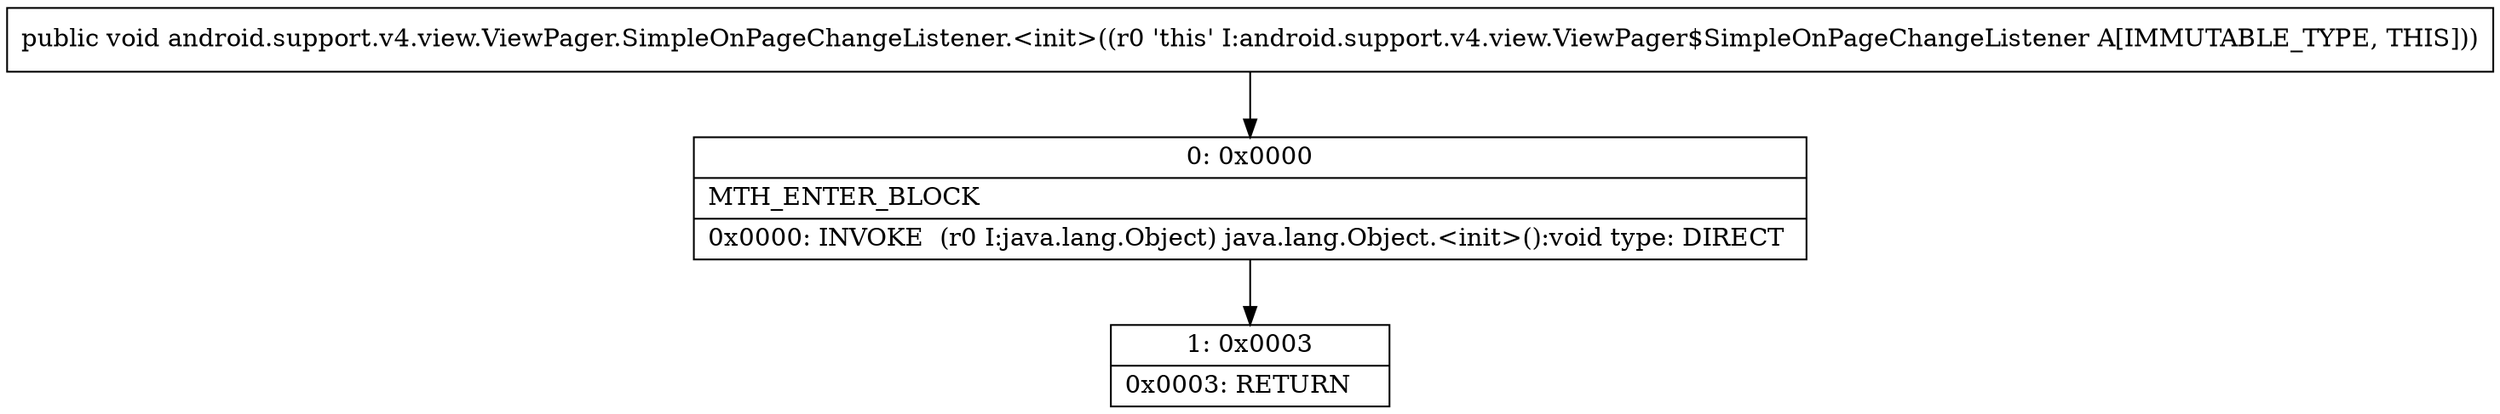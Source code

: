 digraph "CFG forandroid.support.v4.view.ViewPager.SimpleOnPageChangeListener.\<init\>()V" {
Node_0 [shape=record,label="{0\:\ 0x0000|MTH_ENTER_BLOCK\l|0x0000: INVOKE  (r0 I:java.lang.Object) java.lang.Object.\<init\>():void type: DIRECT \l}"];
Node_1 [shape=record,label="{1\:\ 0x0003|0x0003: RETURN   \l}"];
MethodNode[shape=record,label="{public void android.support.v4.view.ViewPager.SimpleOnPageChangeListener.\<init\>((r0 'this' I:android.support.v4.view.ViewPager$SimpleOnPageChangeListener A[IMMUTABLE_TYPE, THIS])) }"];
MethodNode -> Node_0;
Node_0 -> Node_1;
}

